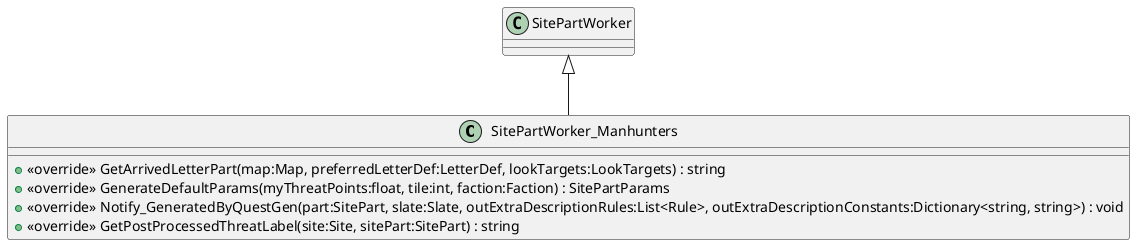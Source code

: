 @startuml
class SitePartWorker_Manhunters {
    + <<override>> GetArrivedLetterPart(map:Map, preferredLetterDef:LetterDef, lookTargets:LookTargets) : string
    + <<override>> GenerateDefaultParams(myThreatPoints:float, tile:int, faction:Faction) : SitePartParams
    + <<override>> Notify_GeneratedByQuestGen(part:SitePart, slate:Slate, outExtraDescriptionRules:List<Rule>, outExtraDescriptionConstants:Dictionary<string, string>) : void
    + <<override>> GetPostProcessedThreatLabel(site:Site, sitePart:SitePart) : string
}
SitePartWorker <|-- SitePartWorker_Manhunters
@enduml
